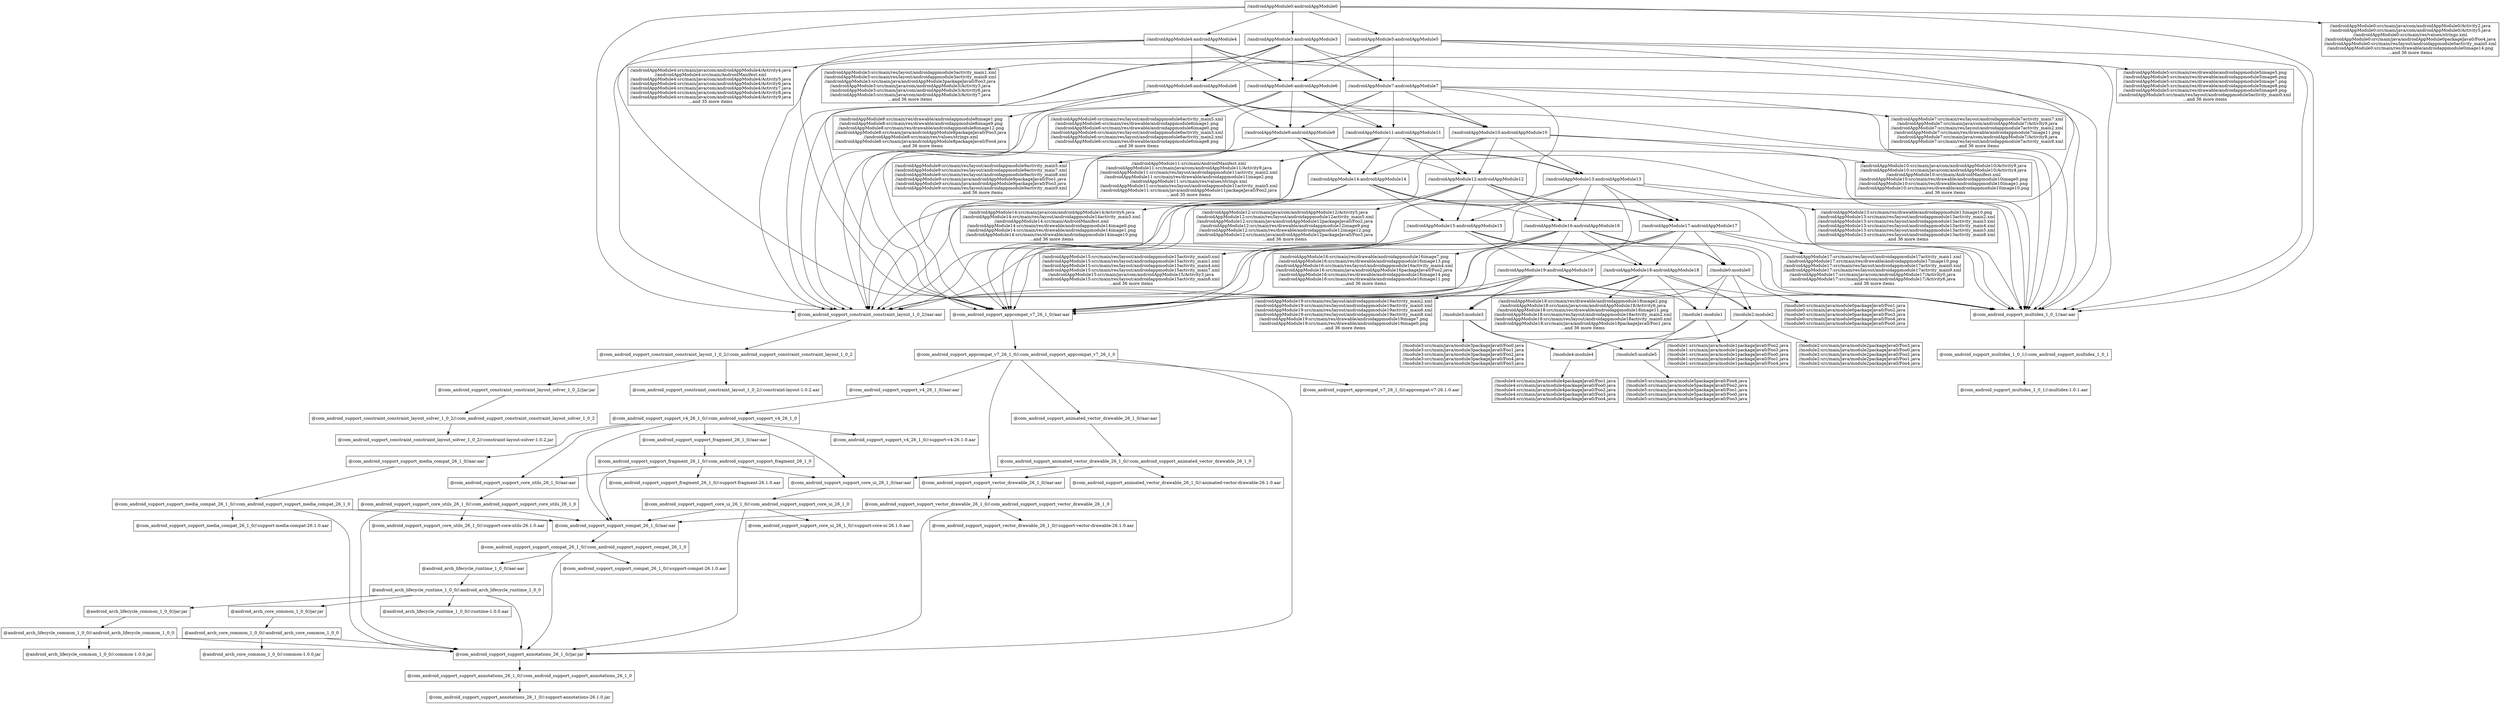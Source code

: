 digraph mygraph {
  node [shape=box];
"//androidAppModule0:androidAppModule0"
"//androidAppModule0:androidAppModule0" -> "//androidAppModule3:androidAppModule3"
"//androidAppModule0:androidAppModule0" -> "//androidAppModule4:androidAppModule4"
"//androidAppModule0:androidAppModule0" -> "//androidAppModule5:androidAppModule5"
"//androidAppModule0:androidAppModule0" -> "@com_android_support_appcompat_v7_26_1_0//aar:aar"
"//androidAppModule0:androidAppModule0" -> "@com_android_support_constraint_constraint_layout_1_0_2//aar:aar"
"//androidAppModule0:androidAppModule0" -> "//androidAppModule0:src/main/java/com/androidAppModule0/Activity2.java\n//androidAppModule0:src/main/java/com/androidAppModule0/Activity5.java\n//androidAppModule0:src/main/res/values/strings.xml\n//androidAppModule0:src/main/java/androidAppModule0packageJava0/Foo4.java\n//androidAppModule0:src/main/res/layout/androidappmodule0activity_main0.xml\n//androidAppModule0:src/main/res/drawable/androidappmodule0image14.png\n...and 36 more items"
"//androidAppModule0:androidAppModule0" -> "@com_android_support_multidex_1_0_1//aar:aar"
"//androidAppModule0:src/main/java/com/androidAppModule0/Activity2.java\n//androidAppModule0:src/main/java/com/androidAppModule0/Activity5.java\n//androidAppModule0:src/main/res/values/strings.xml\n//androidAppModule0:src/main/java/androidAppModule0packageJava0/Foo4.java\n//androidAppModule0:src/main/res/layout/androidappmodule0activity_main0.xml\n//androidAppModule0:src/main/res/drawable/androidappmodule0image14.png\n...and 36 more items"
"//androidAppModule5:androidAppModule5"
"//androidAppModule5:androidAppModule5" -> "//androidAppModule6:androidAppModule6"
"//androidAppModule5:androidAppModule5" -> "//androidAppModule7:androidAppModule7"
"//androidAppModule5:androidAppModule5" -> "//androidAppModule8:androidAppModule8"
"//androidAppModule5:androidAppModule5" -> "@com_android_support_appcompat_v7_26_1_0//aar:aar"
"//androidAppModule5:androidAppModule5" -> "@com_android_support_constraint_constraint_layout_1_0_2//aar:aar"
"//androidAppModule5:androidAppModule5" -> "//androidAppModule5:src/main/res/drawable/androidappmodule5image5.png\n//androidAppModule5:src/main/res/drawable/androidappmodule5image6.png\n//androidAppModule5:src/main/res/drawable/androidappmodule5image7.png\n//androidAppModule5:src/main/res/drawable/androidappmodule5image8.png\n//androidAppModule5:src/main/res/drawable/androidappmodule5image9.png\n//androidAppModule5:src/main/res/layout/androidappmodule5activity_main0.xml\n...and 36 more items"
"//androidAppModule5:androidAppModule5" -> "@com_android_support_multidex_1_0_1//aar:aar"
"//androidAppModule5:src/main/res/drawable/androidappmodule5image5.png\n//androidAppModule5:src/main/res/drawable/androidappmodule5image6.png\n//androidAppModule5:src/main/res/drawable/androidappmodule5image7.png\n//androidAppModule5:src/main/res/drawable/androidappmodule5image8.png\n//androidAppModule5:src/main/res/drawable/androidappmodule5image9.png\n//androidAppModule5:src/main/res/layout/androidappmodule5activity_main0.xml\n...and 36 more items"
"//androidAppModule4:androidAppModule4"
"//androidAppModule4:androidAppModule4" -> "//androidAppModule6:androidAppModule6"
"//androidAppModule4:androidAppModule4" -> "//androidAppModule7:androidAppModule7"
"//androidAppModule4:androidAppModule4" -> "//androidAppModule8:androidAppModule8"
"//androidAppModule4:androidAppModule4" -> "@com_android_support_appcompat_v7_26_1_0//aar:aar"
"//androidAppModule4:androidAppModule4" -> "@com_android_support_constraint_constraint_layout_1_0_2//aar:aar"
"//androidAppModule4:androidAppModule4" -> "//androidAppModule4:src/main/java/com/androidAppModule4/Activity4.java\n//androidAppModule4:src/main/AndroidManifest.xml\n//androidAppModule4:src/main/java/com/androidAppModule4/Activity5.java\n//androidAppModule4:src/main/java/com/androidAppModule4/Activity6.java\n//androidAppModule4:src/main/java/com/androidAppModule4/Activity7.java\n//androidAppModule4:src/main/java/com/androidAppModule4/Activity8.java\n//androidAppModule4:src/main/java/com/androidAppModule4/Activity9.java\n...and 35 more items"
"//androidAppModule4:androidAppModule4" -> "@com_android_support_multidex_1_0_1//aar:aar"
"//androidAppModule3:androidAppModule3"
"//androidAppModule3:androidAppModule3" -> "//androidAppModule6:androidAppModule6"
"//androidAppModule3:androidAppModule3" -> "//androidAppModule7:androidAppModule7"
"//androidAppModule3:androidAppModule3" -> "//androidAppModule8:androidAppModule8"
"//androidAppModule3:androidAppModule3" -> "@com_android_support_appcompat_v7_26_1_0//aar:aar"
"//androidAppModule3:androidAppModule3" -> "@com_android_support_constraint_constraint_layout_1_0_2//aar:aar"
"//androidAppModule3:androidAppModule3" -> "//androidAppModule3:src/main/res/layout/androidappmodule3activity_main1.xml\n//androidAppModule3:src/main/res/layout/androidappmodule3activity_main8.xml\n//androidAppModule3:src/main/java/androidAppModule3packageJava0/Foo3.java\n//androidAppModule3:src/main/java/com/androidAppModule3/Activity3.java\n//androidAppModule3:src/main/java/com/androidAppModule3/Activity6.java\n//androidAppModule3:src/main/java/com/androidAppModule3/Activity7.java\n...and 36 more items"
"//androidAppModule3:androidAppModule3" -> "@com_android_support_multidex_1_0_1//aar:aar"
"//androidAppModule3:src/main/res/layout/androidappmodule3activity_main1.xml\n//androidAppModule3:src/main/res/layout/androidappmodule3activity_main8.xml\n//androidAppModule3:src/main/java/androidAppModule3packageJava0/Foo3.java\n//androidAppModule3:src/main/java/com/androidAppModule3/Activity3.java\n//androidAppModule3:src/main/java/com/androidAppModule3/Activity6.java\n//androidAppModule3:src/main/java/com/androidAppModule3/Activity7.java\n...and 36 more items"
"//androidAppModule8:androidAppModule8"
"//androidAppModule8:androidAppModule8" -> "//androidAppModule10:androidAppModule10"
"//androidAppModule8:androidAppModule8" -> "//androidAppModule11:androidAppModule11"
"//androidAppModule8:androidAppModule8" -> "//androidAppModule9:androidAppModule9"
"//androidAppModule8:androidAppModule8" -> "@com_android_support_appcompat_v7_26_1_0//aar:aar"
"//androidAppModule8:androidAppModule8" -> "@com_android_support_constraint_constraint_layout_1_0_2//aar:aar"
"//androidAppModule8:androidAppModule8" -> "//androidAppModule8:src/main/res/drawable/androidappmodule8image1.png\n//androidAppModule8:src/main/res/drawable/androidappmodule8image9.png\n//androidAppModule8:src/main/res/drawable/androidappmodule8image12.png\n//androidAppModule8:src/main/java/androidAppModule8packageJava0/Foo3.java\n//androidAppModule8:src/main/res/values/strings.xml\n//androidAppModule8:src/main/java/androidAppModule8packageJava0/Foo4.java\n...and 36 more items"
"//androidAppModule8:androidAppModule8" -> "@com_android_support_multidex_1_0_1//aar:aar"
"//androidAppModule7:androidAppModule7"
"//androidAppModule7:androidAppModule7" -> "//androidAppModule10:androidAppModule10"
"//androidAppModule7:androidAppModule7" -> "//androidAppModule11:androidAppModule11"
"//androidAppModule7:androidAppModule7" -> "//androidAppModule9:androidAppModule9"
"//androidAppModule7:androidAppModule7" -> "@com_android_support_appcompat_v7_26_1_0//aar:aar"
"//androidAppModule7:androidAppModule7" -> "@com_android_support_constraint_constraint_layout_1_0_2//aar:aar"
"//androidAppModule7:androidAppModule7" -> "//androidAppModule7:src/main/res/layout/androidappmodule7activity_main7.xml\n//androidAppModule7:src/main/java/com/androidAppModule7/Activity9.java\n//androidAppModule7:src/main/res/layout/androidappmodule7activity_main2.xml\n//androidAppModule7:src/main/res/drawable/androidappmodule7image11.png\n//androidAppModule7:src/main/java/com/androidAppModule7/Activity8.java\n//androidAppModule7:src/main/res/layout/androidappmodule7activity_main9.xml\n...and 36 more items"
"//androidAppModule7:androidAppModule7" -> "@com_android_support_multidex_1_0_1//aar:aar"
"//androidAppModule6:androidAppModule6"
"//androidAppModule6:androidAppModule6" -> "//androidAppModule10:androidAppModule10"
"//androidAppModule6:androidAppModule6" -> "//androidAppModule11:androidAppModule11"
"//androidAppModule6:androidAppModule6" -> "//androidAppModule9:androidAppModule9"
"//androidAppModule6:androidAppModule6" -> "@com_android_support_appcompat_v7_26_1_0//aar:aar"
"//androidAppModule6:androidAppModule6" -> "@com_android_support_constraint_constraint_layout_1_0_2//aar:aar"
"//androidAppModule6:androidAppModule6" -> "//androidAppModule6:src/main/res/layout/androidappmodule6activity_main5.xml\n//androidAppModule6:src/main/res/drawable/androidappmodule6image1.png\n//androidAppModule6:src/main/res/drawable/androidappmodule6image0.png\n//androidAppModule6:src/main/res/layout/androidappmodule6activity_main3.xml\n//androidAppModule6:src/main/res/layout/androidappmodule6activity_main2.xml\n//androidAppModule6:src/main/res/drawable/androidappmodule6image8.png\n...and 36 more items"
"//androidAppModule6:androidAppModule6" -> "@com_android_support_multidex_1_0_1//aar:aar"
"//androidAppModule6:src/main/res/layout/androidappmodule6activity_main5.xml\n//androidAppModule6:src/main/res/drawable/androidappmodule6image1.png\n//androidAppModule6:src/main/res/drawable/androidappmodule6image0.png\n//androidAppModule6:src/main/res/layout/androidappmodule6activity_main3.xml\n//androidAppModule6:src/main/res/layout/androidappmodule6activity_main2.xml\n//androidAppModule6:src/main/res/drawable/androidappmodule6image8.png\n...and 36 more items"
"//androidAppModule7:src/main/res/layout/androidappmodule7activity_main7.xml\n//androidAppModule7:src/main/java/com/androidAppModule7/Activity9.java\n//androidAppModule7:src/main/res/layout/androidappmodule7activity_main2.xml\n//androidAppModule7:src/main/res/drawable/androidappmodule7image11.png\n//androidAppModule7:src/main/java/com/androidAppModule7/Activity8.java\n//androidAppModule7:src/main/res/layout/androidappmodule7activity_main9.xml\n...and 36 more items"
"//androidAppModule4:src/main/java/com/androidAppModule4/Activity4.java\n//androidAppModule4:src/main/AndroidManifest.xml\n//androidAppModule4:src/main/java/com/androidAppModule4/Activity5.java\n//androidAppModule4:src/main/java/com/androidAppModule4/Activity6.java\n//androidAppModule4:src/main/java/com/androidAppModule4/Activity7.java\n//androidAppModule4:src/main/java/com/androidAppModule4/Activity8.java\n//androidAppModule4:src/main/java/com/androidAppModule4/Activity9.java\n...and 35 more items"
"//androidAppModule10:androidAppModule10"
"//androidAppModule10:androidAppModule10" -> "//androidAppModule12:androidAppModule12"
"//androidAppModule10:androidAppModule10" -> "//androidAppModule13:androidAppModule13"
"//androidAppModule10:androidAppModule10" -> "//androidAppModule14:androidAppModule14"
"//androidAppModule10:androidAppModule10" -> "@com_android_support_appcompat_v7_26_1_0//aar:aar"
"//androidAppModule10:androidAppModule10" -> "@com_android_support_constraint_constraint_layout_1_0_2//aar:aar"
"//androidAppModule10:androidAppModule10" -> "//androidAppModule10:src/main/java/com/androidAppModule10/Activity9.java\n//androidAppModule10:src/main/java/com/androidAppModule10/Activity4.java\n//androidAppModule10:src/main/AndroidManifest.xml\n//androidAppModule10:src/main/res/drawable/androidappmodule10image0.png\n//androidAppModule10:src/main/res/drawable/androidappmodule10image1.png\n//androidAppModule10:src/main/res/drawable/androidappmodule10image10.png\n...and 36 more items"
"//androidAppModule10:androidAppModule10" -> "@com_android_support_multidex_1_0_1//aar:aar"
"//androidAppModule9:androidAppModule9"
"//androidAppModule9:androidAppModule9" -> "//androidAppModule12:androidAppModule12"
"//androidAppModule9:androidAppModule9" -> "//androidAppModule13:androidAppModule13"
"//androidAppModule9:androidAppModule9" -> "//androidAppModule14:androidAppModule14"
"//androidAppModule9:androidAppModule9" -> "@com_android_support_appcompat_v7_26_1_0//aar:aar"
"//androidAppModule9:androidAppModule9" -> "@com_android_support_constraint_constraint_layout_1_0_2//aar:aar"
"//androidAppModule9:androidAppModule9" -> "//androidAppModule9:src/main/res/layout/androidappmodule9activity_main5.xml\n//androidAppModule9:src/main/res/layout/androidappmodule9activity_main7.xml\n//androidAppModule9:src/main/res/layout/androidappmodule9activity_main8.xml\n//androidAppModule9:src/main/java/androidAppModule9packageJava0/Foo1.java\n//androidAppModule9:src/main/java/androidAppModule9packageJava0/Foo3.java\n//androidAppModule9:src/main/res/layout/androidappmodule9activity_main9.xml\n...and 36 more items"
"//androidAppModule9:androidAppModule9" -> "@com_android_support_multidex_1_0_1//aar:aar"
"//androidAppModule9:src/main/res/layout/androidappmodule9activity_main5.xml\n//androidAppModule9:src/main/res/layout/androidappmodule9activity_main7.xml\n//androidAppModule9:src/main/res/layout/androidappmodule9activity_main8.xml\n//androidAppModule9:src/main/java/androidAppModule9packageJava0/Foo1.java\n//androidAppModule9:src/main/java/androidAppModule9packageJava0/Foo3.java\n//androidAppModule9:src/main/res/layout/androidappmodule9activity_main9.xml\n...and 36 more items"
"//androidAppModule11:androidAppModule11"
"//androidAppModule11:androidAppModule11" -> "//androidAppModule12:androidAppModule12"
"//androidAppModule11:androidAppModule11" -> "//androidAppModule13:androidAppModule13"
"//androidAppModule11:androidAppModule11" -> "//androidAppModule14:androidAppModule14"
"//androidAppModule11:androidAppModule11" -> "@com_android_support_appcompat_v7_26_1_0//aar:aar"
"//androidAppModule11:androidAppModule11" -> "@com_android_support_constraint_constraint_layout_1_0_2//aar:aar"
"//androidAppModule11:androidAppModule11" -> "//androidAppModule11:src/main/AndroidManifest.xml\n//androidAppModule11:src/main/java/com/androidAppModule11/Activity9.java\n//androidAppModule11:src/main/res/layout/androidappmodule11activity_main2.xml\n//androidAppModule11:src/main/res/drawable/androidappmodule11image2.png\n//androidAppModule11:src/main/res/values/strings.xml\n//androidAppModule11:src/main/res/layout/androidappmodule11activity_main5.xml\n//androidAppModule11:src/main/java/androidAppModule11packageJava0/Foo2.java\n...and 35 more items"
"//androidAppModule11:androidAppModule11" -> "@com_android_support_multidex_1_0_1//aar:aar"
"//androidAppModule11:src/main/AndroidManifest.xml\n//androidAppModule11:src/main/java/com/androidAppModule11/Activity9.java\n//androidAppModule11:src/main/res/layout/androidappmodule11activity_main2.xml\n//androidAppModule11:src/main/res/drawable/androidappmodule11image2.png\n//androidAppModule11:src/main/res/values/strings.xml\n//androidAppModule11:src/main/res/layout/androidappmodule11activity_main5.xml\n//androidAppModule11:src/main/java/androidAppModule11packageJava0/Foo2.java\n...and 35 more items"
"//androidAppModule14:androidAppModule14"
"//androidAppModule14:androidAppModule14" -> "//androidAppModule15:androidAppModule15"
"//androidAppModule14:androidAppModule14" -> "//androidAppModule16:androidAppModule16"
"//androidAppModule14:androidAppModule14" -> "//androidAppModule17:androidAppModule17"
"//androidAppModule14:androidAppModule14" -> "@com_android_support_appcompat_v7_26_1_0//aar:aar"
"//androidAppModule14:androidAppModule14" -> "@com_android_support_constraint_constraint_layout_1_0_2//aar:aar"
"//androidAppModule14:androidAppModule14" -> "//androidAppModule14:src/main/java/com/androidAppModule14/Activity6.java\n//androidAppModule14:src/main/res/layout/androidappmodule14activity_main5.xml\n//androidAppModule14:src/main/AndroidManifest.xml\n//androidAppModule14:src/main/res/drawable/androidappmodule14image0.png\n//androidAppModule14:src/main/res/drawable/androidappmodule14image1.png\n//androidAppModule14:src/main/res/drawable/androidappmodule14image10.png\n...and 36 more items"
"//androidAppModule14:androidAppModule14" -> "@com_android_support_multidex_1_0_1//aar:aar"
"//androidAppModule14:src/main/java/com/androidAppModule14/Activity6.java\n//androidAppModule14:src/main/res/layout/androidappmodule14activity_main5.xml\n//androidAppModule14:src/main/AndroidManifest.xml\n//androidAppModule14:src/main/res/drawable/androidappmodule14image0.png\n//androidAppModule14:src/main/res/drawable/androidappmodule14image1.png\n//androidAppModule14:src/main/res/drawable/androidappmodule14image10.png\n...and 36 more items"
"//androidAppModule13:androidAppModule13"
"//androidAppModule13:androidAppModule13" -> "//androidAppModule15:androidAppModule15"
"//androidAppModule13:androidAppModule13" -> "//androidAppModule16:androidAppModule16"
"//androidAppModule13:androidAppModule13" -> "//androidAppModule17:androidAppModule17"
"//androidAppModule13:androidAppModule13" -> "@com_android_support_appcompat_v7_26_1_0//aar:aar"
"//androidAppModule13:androidAppModule13" -> "@com_android_support_constraint_constraint_layout_1_0_2//aar:aar"
"//androidAppModule13:androidAppModule13" -> "//androidAppModule13:src/main/res/drawable/androidappmodule13image10.png\n//androidAppModule13:src/main/res/layout/androidappmodule13activity_main2.xml\n//androidAppModule13:src/main/res/layout/androidappmodule13activity_main3.xml\n//androidAppModule13:src/main/res/layout/androidappmodule13activity_main4.xml\n//androidAppModule13:src/main/res/layout/androidappmodule13activity_main5.xml\n//androidAppModule13:src/main/res/layout/androidappmodule13activity_main8.xml\n...and 36 more items"
"//androidAppModule13:androidAppModule13" -> "@com_android_support_multidex_1_0_1//aar:aar"
"//androidAppModule13:src/main/res/drawable/androidappmodule13image10.png\n//androidAppModule13:src/main/res/layout/androidappmodule13activity_main2.xml\n//androidAppModule13:src/main/res/layout/androidappmodule13activity_main3.xml\n//androidAppModule13:src/main/res/layout/androidappmodule13activity_main4.xml\n//androidAppModule13:src/main/res/layout/androidappmodule13activity_main5.xml\n//androidAppModule13:src/main/res/layout/androidappmodule13activity_main8.xml\n...and 36 more items"
"//androidAppModule12:androidAppModule12"
"//androidAppModule12:androidAppModule12" -> "//androidAppModule15:androidAppModule15"
"//androidAppModule12:androidAppModule12" -> "//androidAppModule16:androidAppModule16"
"//androidAppModule12:androidAppModule12" -> "//androidAppModule17:androidAppModule17"
"//androidAppModule12:androidAppModule12" -> "@com_android_support_appcompat_v7_26_1_0//aar:aar"
"//androidAppModule12:androidAppModule12" -> "@com_android_support_constraint_constraint_layout_1_0_2//aar:aar"
"//androidAppModule12:androidAppModule12" -> "//androidAppModule12:src/main/java/com/androidAppModule12/Activity5.java\n//androidAppModule12:src/main/res/layout/androidappmodule12activity_main5.xml\n//androidAppModule12:src/main/java/androidAppModule12packageJava0/Foo2.java\n//androidAppModule12:src/main/res/drawable/androidappmodule12image9.png\n//androidAppModule12:src/main/res/drawable/androidappmodule12image12.png\n//androidAppModule12:src/main/java/androidAppModule12packageJava0/Foo3.java\n...and 36 more items"
"//androidAppModule12:androidAppModule12" -> "@com_android_support_multidex_1_0_1//aar:aar"
"//androidAppModule12:src/main/java/com/androidAppModule12/Activity5.java\n//androidAppModule12:src/main/res/layout/androidappmodule12activity_main5.xml\n//androidAppModule12:src/main/java/androidAppModule12packageJava0/Foo2.java\n//androidAppModule12:src/main/res/drawable/androidappmodule12image9.png\n//androidAppModule12:src/main/res/drawable/androidappmodule12image12.png\n//androidAppModule12:src/main/java/androidAppModule12packageJava0/Foo3.java\n...and 36 more items"
"//androidAppModule17:androidAppModule17"
"//androidAppModule17:androidAppModule17" -> "//androidAppModule18:androidAppModule18"
"//androidAppModule17:androidAppModule17" -> "//androidAppModule19:androidAppModule19"
"//androidAppModule17:androidAppModule17" -> "//module0:module0"
"//androidAppModule17:androidAppModule17" -> "@com_android_support_appcompat_v7_26_1_0//aar:aar"
"//androidAppModule17:androidAppModule17" -> "@com_android_support_constraint_constraint_layout_1_0_2//aar:aar"
"//androidAppModule17:androidAppModule17" -> "//androidAppModule17:src/main/res/layout/androidappmodule17activity_main1.xml\n//androidAppModule17:src/main/res/drawable/androidappmodule17image10.png\n//androidAppModule17:src/main/res/layout/androidappmodule17activity_main0.xml\n//androidAppModule17:src/main/res/layout/androidappmodule17activity_main9.xml\n//androidAppModule17:src/main/java/com/androidAppModule17/Activity0.java\n//androidAppModule17:src/main/java/com/androidAppModule17/Activity6.java\n...and 36 more items"
"//androidAppModule17:androidAppModule17" -> "@com_android_support_multidex_1_0_1//aar:aar"
"//androidAppModule17:src/main/res/layout/androidappmodule17activity_main1.xml\n//androidAppModule17:src/main/res/drawable/androidappmodule17image10.png\n//androidAppModule17:src/main/res/layout/androidappmodule17activity_main0.xml\n//androidAppModule17:src/main/res/layout/androidappmodule17activity_main9.xml\n//androidAppModule17:src/main/java/com/androidAppModule17/Activity0.java\n//androidAppModule17:src/main/java/com/androidAppModule17/Activity6.java\n...and 36 more items"
"//androidAppModule16:androidAppModule16"
"//androidAppModule16:androidAppModule16" -> "//androidAppModule18:androidAppModule18"
"//androidAppModule16:androidAppModule16" -> "//androidAppModule19:androidAppModule19"
"//androidAppModule16:androidAppModule16" -> "//module0:module0"
"//androidAppModule16:androidAppModule16" -> "@com_android_support_appcompat_v7_26_1_0//aar:aar"
"//androidAppModule16:androidAppModule16" -> "@com_android_support_constraint_constraint_layout_1_0_2//aar:aar"
"//androidAppModule16:androidAppModule16" -> "//androidAppModule16:src/main/res/drawable/androidappmodule16image7.png\n//androidAppModule16:src/main/res/drawable/androidappmodule16image13.png\n//androidAppModule16:src/main/res/layout/androidappmodule16activity_main4.xml\n//androidAppModule16:src/main/java/androidAppModule16packageJava0/Foo2.java\n//androidAppModule16:src/main/res/drawable/androidappmodule16image14.png\n//androidAppModule16:src/main/res/drawable/androidappmodule16image11.png\n...and 36 more items"
"//androidAppModule16:androidAppModule16" -> "@com_android_support_multidex_1_0_1//aar:aar"
"//androidAppModule16:src/main/res/drawable/androidappmodule16image7.png\n//androidAppModule16:src/main/res/drawable/androidappmodule16image13.png\n//androidAppModule16:src/main/res/layout/androidappmodule16activity_main4.xml\n//androidAppModule16:src/main/java/androidAppModule16packageJava0/Foo2.java\n//androidAppModule16:src/main/res/drawable/androidappmodule16image14.png\n//androidAppModule16:src/main/res/drawable/androidappmodule16image11.png\n...and 36 more items"
"//androidAppModule15:androidAppModule15"
"//androidAppModule15:androidAppModule15" -> "//androidAppModule18:androidAppModule18"
"//androidAppModule15:androidAppModule15" -> "//androidAppModule19:androidAppModule19"
"//androidAppModule15:androidAppModule15" -> "//module0:module0"
"//androidAppModule15:androidAppModule15" -> "@com_android_support_appcompat_v7_26_1_0//aar:aar"
"//androidAppModule15:androidAppModule15" -> "@com_android_support_constraint_constraint_layout_1_0_2//aar:aar"
"//androidAppModule15:androidAppModule15" -> "//androidAppModule15:src/main/res/layout/androidappmodule15activity_main0.xml\n//androidAppModule15:src/main/res/layout/androidappmodule15activity_main1.xml\n//androidAppModule15:src/main/res/layout/androidappmodule15activity_main4.xml\n//androidAppModule15:src/main/res/layout/androidappmodule15activity_main7.xml\n//androidAppModule15:src/main/java/com/androidAppModule15/Activity3.java\n//androidAppModule15:src/main/res/layout/androidappmodule15activity_main8.xml\n...and 36 more items"
"//androidAppModule15:androidAppModule15" -> "@com_android_support_multidex_1_0_1//aar:aar"
"//androidAppModule15:src/main/res/layout/androidappmodule15activity_main0.xml\n//androidAppModule15:src/main/res/layout/androidappmodule15activity_main1.xml\n//androidAppModule15:src/main/res/layout/androidappmodule15activity_main4.xml\n//androidAppModule15:src/main/res/layout/androidappmodule15activity_main7.xml\n//androidAppModule15:src/main/java/com/androidAppModule15/Activity3.java\n//androidAppModule15:src/main/res/layout/androidappmodule15activity_main8.xml\n...and 36 more items"
"//module0:module0"
"//module0:module0" -> "//module1:module1"
"//module0:module0" -> "//module2:module2"
"//module0:module0" -> "//module0:src/main/java/module0packageJava0/Foo1.java\n//module0:src/main/java/module0packageJava0/Foo2.java\n//module0:src/main/java/module0packageJava0/Foo3.java\n//module0:src/main/java/module0packageJava0/Foo4.java\n//module0:src/main/java/module0packageJava0/Foo0.java"
"//module0:module0" -> "//module3:module3"
"//module0:src/main/java/module0packageJava0/Foo1.java\n//module0:src/main/java/module0packageJava0/Foo2.java\n//module0:src/main/java/module0packageJava0/Foo3.java\n//module0:src/main/java/module0packageJava0/Foo4.java\n//module0:src/main/java/module0packageJava0/Foo0.java"
"//androidAppModule19:androidAppModule19"
"//androidAppModule19:androidAppModule19" -> "//module1:module1"
"//androidAppModule19:androidAppModule19" -> "//module2:module2"
"//androidAppModule19:androidAppModule19" -> "//module3:module3"
"//androidAppModule19:androidAppModule19" -> "@com_android_support_appcompat_v7_26_1_0//aar:aar"
"//androidAppModule19:androidAppModule19" -> "@com_android_support_constraint_constraint_layout_1_0_2//aar:aar"
"//androidAppModule19:androidAppModule19" -> "//androidAppModule19:src/main/res/layout/androidappmodule19activity_main2.xml\n//androidAppModule19:src/main/res/layout/androidappmodule19activity_main0.xml\n//androidAppModule19:src/main/res/layout/androidappmodule19activity_main6.xml\n//androidAppModule19:src/main/res/layout/androidappmodule19activity_main8.xml\n//androidAppModule19:src/main/res/drawable/androidappmodule19image7.png\n//androidAppModule19:src/main/res/drawable/androidappmodule19image0.png\n...and 36 more items"
"//androidAppModule19:androidAppModule19" -> "@com_android_support_multidex_1_0_1//aar:aar"
"//androidAppModule19:src/main/res/layout/androidappmodule19activity_main2.xml\n//androidAppModule19:src/main/res/layout/androidappmodule19activity_main0.xml\n//androidAppModule19:src/main/res/layout/androidappmodule19activity_main6.xml\n//androidAppModule19:src/main/res/layout/androidappmodule19activity_main8.xml\n//androidAppModule19:src/main/res/drawable/androidappmodule19image7.png\n//androidAppModule19:src/main/res/drawable/androidappmodule19image0.png\n...and 36 more items"
"//androidAppModule18:androidAppModule18"
"//androidAppModule18:androidAppModule18" -> "//module1:module1"
"//androidAppModule18:androidAppModule18" -> "//module2:module2"
"//androidAppModule18:androidAppModule18" -> "//module3:module3"
"//androidAppModule18:androidAppModule18" -> "@com_android_support_appcompat_v7_26_1_0//aar:aar"
"//androidAppModule18:androidAppModule18" -> "@com_android_support_constraint_constraint_layout_1_0_2//aar:aar"
"//androidAppModule18:androidAppModule18" -> "//androidAppModule18:src/main/res/drawable/androidappmodule18image2.png\n//androidAppModule18:src/main/java/com/androidAppModule18/Activity6.java\n//androidAppModule18:src/main/res/drawable/androidappmodule18image11.png\n//androidAppModule18:src/main/res/layout/androidappmodule18activity_main2.xml\n//androidAppModule18:src/main/res/layout/androidappmodule18activity_main0.xml\n//androidAppModule18:src/main/java/androidAppModule18packageJava0/Foo1.java\n...and 36 more items"
"//androidAppModule18:androidAppModule18" -> "@com_android_support_multidex_1_0_1//aar:aar"
"@com_android_support_multidex_1_0_1//aar:aar"
"@com_android_support_multidex_1_0_1//aar:aar" -> "@com_android_support_multidex_1_0_1//:com_android_support_multidex_1_0_1"
"@com_android_support_multidex_1_0_1//:com_android_support_multidex_1_0_1"
"@com_android_support_multidex_1_0_1//:com_android_support_multidex_1_0_1" -> "@com_android_support_multidex_1_0_1//:multidex-1.0.1.aar"
"@com_android_support_multidex_1_0_1//:multidex-1.0.1.aar"
"//androidAppModule18:src/main/res/drawable/androidappmodule18image2.png\n//androidAppModule18:src/main/java/com/androidAppModule18/Activity6.java\n//androidAppModule18:src/main/res/drawable/androidappmodule18image11.png\n//androidAppModule18:src/main/res/layout/androidappmodule18activity_main2.xml\n//androidAppModule18:src/main/res/layout/androidappmodule18activity_main0.xml\n//androidAppModule18:src/main/java/androidAppModule18packageJava0/Foo1.java\n...and 36 more items"
"@com_android_support_constraint_constraint_layout_1_0_2//aar:aar"
"@com_android_support_constraint_constraint_layout_1_0_2//aar:aar" -> "@com_android_support_constraint_constraint_layout_1_0_2//:com_android_support_constraint_constraint_layout_1_0_2"
"@com_android_support_constraint_constraint_layout_1_0_2//:com_android_support_constraint_constraint_layout_1_0_2"
"@com_android_support_constraint_constraint_layout_1_0_2//:com_android_support_constraint_constraint_layout_1_0_2" -> "@com_android_support_constraint_constraint_layout_1_0_2//:constraint-layout-1.0.2.aar"
"@com_android_support_constraint_constraint_layout_1_0_2//:com_android_support_constraint_constraint_layout_1_0_2" -> "@com_android_support_constraint_constraint_layout_solver_1_0_2//jar:jar"
"@com_android_support_constraint_constraint_layout_solver_1_0_2//jar:jar"
"@com_android_support_constraint_constraint_layout_solver_1_0_2//jar:jar" -> "@com_android_support_constraint_constraint_layout_solver_1_0_2//:com_android_support_constraint_constraint_layout_solver_1_0_2"
"@com_android_support_constraint_constraint_layout_solver_1_0_2//:com_android_support_constraint_constraint_layout_solver_1_0_2"
"@com_android_support_constraint_constraint_layout_solver_1_0_2//:com_android_support_constraint_constraint_layout_solver_1_0_2" -> "@com_android_support_constraint_constraint_layout_solver_1_0_2//:constraint-layout-solver-1.0.2.jar"
"@com_android_support_constraint_constraint_layout_solver_1_0_2//:constraint-layout-solver-1.0.2.jar"
"@com_android_support_constraint_constraint_layout_1_0_2//:constraint-layout-1.0.2.aar"
"@com_android_support_appcompat_v7_26_1_0//aar:aar"
"@com_android_support_appcompat_v7_26_1_0//aar:aar" -> "@com_android_support_appcompat_v7_26_1_0//:com_android_support_appcompat_v7_26_1_0"
"//module3:module3"
"//module3:module3" -> "//module4:module4"
"//module3:module3" -> "//module3:src/main/java/module3packageJava0/Foo0.java\n//module3:src/main/java/module3packageJava0/Foo1.java\n//module3:src/main/java/module3packageJava0/Foo2.java\n//module3:src/main/java/module3packageJava0/Foo4.java\n//module3:src/main/java/module3packageJava0/Foo3.java"
"//module3:module3" -> "//module5:module5"
"//module3:src/main/java/module3packageJava0/Foo0.java\n//module3:src/main/java/module3packageJava0/Foo1.java\n//module3:src/main/java/module3packageJava0/Foo2.java\n//module3:src/main/java/module3packageJava0/Foo4.java\n//module3:src/main/java/module3packageJava0/Foo3.java"
"//module2:module2"
"//module2:module2" -> "//module4:module4"
"//module2:module2" -> "//module2:src/main/java/module2packageJava0/Foo3.java\n//module2:src/main/java/module2packageJava0/Foo0.java\n//module2:src/main/java/module2packageJava0/Foo2.java\n//module2:src/main/java/module2packageJava0/Foo1.java\n//module2:src/main/java/module2packageJava0/Foo4.java"
"//module2:module2" -> "//module5:module5"
"//module2:src/main/java/module2packageJava0/Foo3.java\n//module2:src/main/java/module2packageJava0/Foo0.java\n//module2:src/main/java/module2packageJava0/Foo2.java\n//module2:src/main/java/module2packageJava0/Foo1.java\n//module2:src/main/java/module2packageJava0/Foo4.java"
"//module1:module1"
"//module1:module1" -> "//module5:module5"
"//module1:module1" -> "//module1:src/main/java/module1packageJava0/Foo2.java\n//module1:src/main/java/module1packageJava0/Foo3.java\n//module1:src/main/java/module1packageJava0/Foo0.java\n//module1:src/main/java/module1packageJava0/Foo1.java\n//module1:src/main/java/module1packageJava0/Foo4.java"
"//module1:module1" -> "//module4:module4"
"//module4:module4"
"//module4:module4" -> "//module4:src/main/java/module4packageJava0/Foo1.java\n//module4:src/main/java/module4packageJava0/Foo0.java\n//module4:src/main/java/module4packageJava0/Foo2.java\n//module4:src/main/java/module4packageJava0/Foo3.java\n//module4:src/main/java/module4packageJava0/Foo4.java"
"//module4:src/main/java/module4packageJava0/Foo1.java\n//module4:src/main/java/module4packageJava0/Foo0.java\n//module4:src/main/java/module4packageJava0/Foo2.java\n//module4:src/main/java/module4packageJava0/Foo3.java\n//module4:src/main/java/module4packageJava0/Foo4.java"
"//module1:src/main/java/module1packageJava0/Foo2.java\n//module1:src/main/java/module1packageJava0/Foo3.java\n//module1:src/main/java/module1packageJava0/Foo0.java\n//module1:src/main/java/module1packageJava0/Foo1.java\n//module1:src/main/java/module1packageJava0/Foo4.java"
"//module5:module5"
"//module5:module5" -> "//module5:src/main/java/module5packageJava0/Foo4.java\n//module5:src/main/java/module5packageJava0/Foo2.java\n//module5:src/main/java/module5packageJava0/Foo1.java\n//module5:src/main/java/module5packageJava0/Foo0.java\n//module5:src/main/java/module5packageJava0/Foo3.java"
"//module5:src/main/java/module5packageJava0/Foo4.java\n//module5:src/main/java/module5packageJava0/Foo2.java\n//module5:src/main/java/module5packageJava0/Foo1.java\n//module5:src/main/java/module5packageJava0/Foo0.java\n//module5:src/main/java/module5packageJava0/Foo3.java"
"//androidAppModule8:src/main/res/drawable/androidappmodule8image1.png\n//androidAppModule8:src/main/res/drawable/androidappmodule8image9.png\n//androidAppModule8:src/main/res/drawable/androidappmodule8image12.png\n//androidAppModule8:src/main/java/androidAppModule8packageJava0/Foo3.java\n//androidAppModule8:src/main/res/values/strings.xml\n//androidAppModule8:src/main/java/androidAppModule8packageJava0/Foo4.java\n...and 36 more items"
"//androidAppModule10:src/main/java/com/androidAppModule10/Activity9.java\n//androidAppModule10:src/main/java/com/androidAppModule10/Activity4.java\n//androidAppModule10:src/main/AndroidManifest.xml\n//androidAppModule10:src/main/res/drawable/androidappmodule10image0.png\n//androidAppModule10:src/main/res/drawable/androidappmodule10image1.png\n//androidAppModule10:src/main/res/drawable/androidappmodule10image10.png\n...and 36 more items"
"@com_android_support_appcompat_v7_26_1_0//:com_android_support_appcompat_v7_26_1_0"
"@com_android_support_appcompat_v7_26_1_0//:com_android_support_appcompat_v7_26_1_0" -> "@com_android_support_animated_vector_drawable_26_1_0//aar:aar"
"@com_android_support_appcompat_v7_26_1_0//:com_android_support_appcompat_v7_26_1_0" -> "@com_android_support_support_annotations_26_1_0//jar:jar"
"@com_android_support_appcompat_v7_26_1_0//:com_android_support_appcompat_v7_26_1_0" -> "@com_android_support_support_vector_drawable_26_1_0//aar:aar"
"@com_android_support_appcompat_v7_26_1_0//:com_android_support_appcompat_v7_26_1_0" -> "@com_android_support_appcompat_v7_26_1_0//:appcompat-v7-26.1.0.aar"
"@com_android_support_appcompat_v7_26_1_0//:com_android_support_appcompat_v7_26_1_0" -> "@com_android_support_support_v4_26_1_0//aar:aar"
"@com_android_support_support_v4_26_1_0//aar:aar"
"@com_android_support_support_v4_26_1_0//aar:aar" -> "@com_android_support_support_v4_26_1_0//:com_android_support_support_v4_26_1_0"
"@com_android_support_support_v4_26_1_0//:com_android_support_support_v4_26_1_0"
"@com_android_support_support_v4_26_1_0//:com_android_support_support_v4_26_1_0" -> "@com_android_support_support_core_utils_26_1_0//aar:aar"
"@com_android_support_support_v4_26_1_0//:com_android_support_support_v4_26_1_0" -> "@com_android_support_support_fragment_26_1_0//aar:aar"
"@com_android_support_support_v4_26_1_0//:com_android_support_support_v4_26_1_0" -> "@com_android_support_support_media_compat_26_1_0//aar:aar"
"@com_android_support_support_v4_26_1_0//:com_android_support_support_v4_26_1_0" -> "@com_android_support_support_compat_26_1_0//aar:aar"
"@com_android_support_support_v4_26_1_0//:com_android_support_support_v4_26_1_0" -> "@com_android_support_support_v4_26_1_0//:support-v4-26.1.0.aar"
"@com_android_support_support_v4_26_1_0//:com_android_support_support_v4_26_1_0" -> "@com_android_support_support_core_ui_26_1_0//aar:aar"
"@com_android_support_support_v4_26_1_0//:support-v4-26.1.0.aar"
"@com_android_support_support_media_compat_26_1_0//aar:aar"
"@com_android_support_support_media_compat_26_1_0//aar:aar" -> "@com_android_support_support_media_compat_26_1_0//:com_android_support_support_media_compat_26_1_0"
"@com_android_support_support_media_compat_26_1_0//:com_android_support_support_media_compat_26_1_0"
"@com_android_support_support_media_compat_26_1_0//:com_android_support_support_media_compat_26_1_0" -> "@com_android_support_support_annotations_26_1_0//jar:jar"
"@com_android_support_support_media_compat_26_1_0//:com_android_support_support_media_compat_26_1_0" -> "@com_android_support_support_media_compat_26_1_0//:support-media-compat-26.1.0.aar"
"@com_android_support_support_media_compat_26_1_0//:com_android_support_support_media_compat_26_1_0" -> "@com_android_support_support_compat_26_1_0//aar:aar"
"@com_android_support_support_media_compat_26_1_0//:support-media-compat-26.1.0.aar"
"@com_android_support_support_fragment_26_1_0//aar:aar"
"@com_android_support_support_fragment_26_1_0//aar:aar" -> "@com_android_support_support_fragment_26_1_0//:com_android_support_support_fragment_26_1_0"
"@com_android_support_support_fragment_26_1_0//:com_android_support_support_fragment_26_1_0"
"@com_android_support_support_fragment_26_1_0//:com_android_support_support_fragment_26_1_0" -> "@com_android_support_support_core_utils_26_1_0//aar:aar"
"@com_android_support_support_fragment_26_1_0//:com_android_support_support_fragment_26_1_0" -> "@com_android_support_support_compat_26_1_0//aar:aar"
"@com_android_support_support_fragment_26_1_0//:com_android_support_support_fragment_26_1_0" -> "@com_android_support_support_fragment_26_1_0//:support-fragment-26.1.0.aar"
"@com_android_support_support_fragment_26_1_0//:com_android_support_support_fragment_26_1_0" -> "@com_android_support_support_core_ui_26_1_0//aar:aar"
"@com_android_support_support_fragment_26_1_0//:support-fragment-26.1.0.aar"
"@com_android_support_support_core_utils_26_1_0//aar:aar"
"@com_android_support_support_core_utils_26_1_0//aar:aar" -> "@com_android_support_support_core_utils_26_1_0//:com_android_support_support_core_utils_26_1_0"
"@com_android_support_support_core_utils_26_1_0//:com_android_support_support_core_utils_26_1_0"
"@com_android_support_support_core_utils_26_1_0//:com_android_support_support_core_utils_26_1_0" -> "@com_android_support_support_annotations_26_1_0//jar:jar"
"@com_android_support_support_core_utils_26_1_0//:com_android_support_support_core_utils_26_1_0" -> "@com_android_support_support_core_utils_26_1_0//:support-core-utils-26.1.0.aar"
"@com_android_support_support_core_utils_26_1_0//:com_android_support_support_core_utils_26_1_0" -> "@com_android_support_support_compat_26_1_0//aar:aar"
"@com_android_support_support_core_utils_26_1_0//:support-core-utils-26.1.0.aar"
"@com_android_support_appcompat_v7_26_1_0//:appcompat-v7-26.1.0.aar"
"@com_android_support_animated_vector_drawable_26_1_0//aar:aar"
"@com_android_support_animated_vector_drawable_26_1_0//aar:aar" -> "@com_android_support_animated_vector_drawable_26_1_0//:com_android_support_animated_vector_drawable_26_1_0"
"@com_android_support_animated_vector_drawable_26_1_0//:com_android_support_animated_vector_drawable_26_1_0"
"@com_android_support_animated_vector_drawable_26_1_0//:com_android_support_animated_vector_drawable_26_1_0" -> "@com_android_support_support_vector_drawable_26_1_0//aar:aar"
"@com_android_support_animated_vector_drawable_26_1_0//:com_android_support_animated_vector_drawable_26_1_0" -> "@com_android_support_animated_vector_drawable_26_1_0//:animated-vector-drawable-26.1.0.aar"
"@com_android_support_animated_vector_drawable_26_1_0//:com_android_support_animated_vector_drawable_26_1_0" -> "@com_android_support_support_core_ui_26_1_0//aar:aar"
"@com_android_support_support_core_ui_26_1_0//aar:aar"
"@com_android_support_support_core_ui_26_1_0//aar:aar" -> "@com_android_support_support_core_ui_26_1_0//:com_android_support_support_core_ui_26_1_0"
"@com_android_support_support_core_ui_26_1_0//:com_android_support_support_core_ui_26_1_0"
"@com_android_support_support_core_ui_26_1_0//:com_android_support_support_core_ui_26_1_0" -> "@com_android_support_support_annotations_26_1_0//jar:jar"
"@com_android_support_support_core_ui_26_1_0//:com_android_support_support_core_ui_26_1_0" -> "@com_android_support_support_core_ui_26_1_0//:support-core-ui-26.1.0.aar"
"@com_android_support_support_core_ui_26_1_0//:com_android_support_support_core_ui_26_1_0" -> "@com_android_support_support_compat_26_1_0//aar:aar"
"@com_android_support_support_core_ui_26_1_0//:support-core-ui-26.1.0.aar"
"@com_android_support_animated_vector_drawable_26_1_0//:animated-vector-drawable-26.1.0.aar"
"@com_android_support_support_vector_drawable_26_1_0//aar:aar"
"@com_android_support_support_vector_drawable_26_1_0//aar:aar" -> "@com_android_support_support_vector_drawable_26_1_0//:com_android_support_support_vector_drawable_26_1_0"
"@com_android_support_support_vector_drawable_26_1_0//:com_android_support_support_vector_drawable_26_1_0"
"@com_android_support_support_vector_drawable_26_1_0//:com_android_support_support_vector_drawable_26_1_0" -> "@com_android_support_support_annotations_26_1_0//jar:jar"
"@com_android_support_support_vector_drawable_26_1_0//:com_android_support_support_vector_drawable_26_1_0" -> "@com_android_support_support_vector_drawable_26_1_0//:support-vector-drawable-26.1.0.aar"
"@com_android_support_support_vector_drawable_26_1_0//:com_android_support_support_vector_drawable_26_1_0" -> "@com_android_support_support_compat_26_1_0//aar:aar"
"@com_android_support_support_compat_26_1_0//aar:aar"
"@com_android_support_support_compat_26_1_0//aar:aar" -> "@com_android_support_support_compat_26_1_0//:com_android_support_support_compat_26_1_0"
"@com_android_support_support_compat_26_1_0//:com_android_support_support_compat_26_1_0"
"@com_android_support_support_compat_26_1_0//:com_android_support_support_compat_26_1_0" -> "@com_android_support_support_annotations_26_1_0//jar:jar"
"@com_android_support_support_compat_26_1_0//:com_android_support_support_compat_26_1_0" -> "@com_android_support_support_compat_26_1_0//:support-compat-26.1.0.aar"
"@com_android_support_support_compat_26_1_0//:com_android_support_support_compat_26_1_0" -> "@android_arch_lifecycle_runtime_1_0_0//aar:aar"
"@android_arch_lifecycle_runtime_1_0_0//aar:aar"
"@android_arch_lifecycle_runtime_1_0_0//aar:aar" -> "@android_arch_lifecycle_runtime_1_0_0//:android_arch_lifecycle_runtime_1_0_0"
"@android_arch_lifecycle_runtime_1_0_0//:android_arch_lifecycle_runtime_1_0_0"
"@android_arch_lifecycle_runtime_1_0_0//:android_arch_lifecycle_runtime_1_0_0" -> "@com_android_support_support_annotations_26_1_0//jar:jar"
"@android_arch_lifecycle_runtime_1_0_0//:android_arch_lifecycle_runtime_1_0_0" -> "@android_arch_core_common_1_0_0//jar:jar"
"@android_arch_lifecycle_runtime_1_0_0//:android_arch_lifecycle_runtime_1_0_0" -> "@android_arch_lifecycle_runtime_1_0_0//:runtime-1.0.0.aar"
"@android_arch_lifecycle_runtime_1_0_0//:android_arch_lifecycle_runtime_1_0_0" -> "@android_arch_lifecycle_common_1_0_0//jar:jar"
"@android_arch_lifecycle_common_1_0_0//jar:jar"
"@android_arch_lifecycle_common_1_0_0//jar:jar" -> "@android_arch_lifecycle_common_1_0_0//:android_arch_lifecycle_common_1_0_0"
"@android_arch_lifecycle_common_1_0_0//:android_arch_lifecycle_common_1_0_0"
"@android_arch_lifecycle_common_1_0_0//:android_arch_lifecycle_common_1_0_0" -> "@android_arch_lifecycle_common_1_0_0//:common-1.0.0.jar"
"@android_arch_lifecycle_common_1_0_0//:android_arch_lifecycle_common_1_0_0" -> "@com_android_support_support_annotations_26_1_0//jar:jar"
"@android_arch_lifecycle_common_1_0_0//:common-1.0.0.jar"
"@android_arch_lifecycle_runtime_1_0_0//:runtime-1.0.0.aar"
"@android_arch_core_common_1_0_0//jar:jar"
"@android_arch_core_common_1_0_0//jar:jar" -> "@android_arch_core_common_1_0_0//:android_arch_core_common_1_0_0"
"@android_arch_core_common_1_0_0//:android_arch_core_common_1_0_0"
"@android_arch_core_common_1_0_0//:android_arch_core_common_1_0_0" -> "@android_arch_core_common_1_0_0//:common-1.0.0.jar"
"@android_arch_core_common_1_0_0//:android_arch_core_common_1_0_0" -> "@com_android_support_support_annotations_26_1_0//jar:jar"
"@android_arch_core_common_1_0_0//:common-1.0.0.jar"
"@com_android_support_support_compat_26_1_0//:support-compat-26.1.0.aar"
"@com_android_support_support_vector_drawable_26_1_0//:support-vector-drawable-26.1.0.aar"
"@com_android_support_support_annotations_26_1_0//jar:jar"
"@com_android_support_support_annotations_26_1_0//jar:jar" -> "@com_android_support_support_annotations_26_1_0//:com_android_support_support_annotations_26_1_0"
"@com_android_support_support_annotations_26_1_0//:com_android_support_support_annotations_26_1_0"
"@com_android_support_support_annotations_26_1_0//:com_android_support_support_annotations_26_1_0" -> "@com_android_support_support_annotations_26_1_0//:support-annotations-26.1.0.jar"
"@com_android_support_support_annotations_26_1_0//:support-annotations-26.1.0.jar"
}
